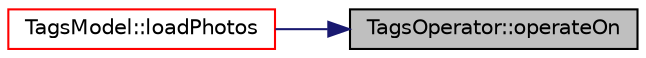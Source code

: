 digraph "TagsOperator::operateOn"
{
 // LATEX_PDF_SIZE
  edge [fontname="Helvetica",fontsize="10",labelfontname="Helvetica",labelfontsize="10"];
  node [fontname="Helvetica",fontsize="10",shape=record];
  rankdir="RL";
  Node1 [label="TagsOperator::operateOn",height=0.2,width=0.4,color="black", fillcolor="grey75", style="filled", fontcolor="black",tooltip=" "];
  Node1 -> Node2 [dir="back",color="midnightblue",fontsize="10",style="solid",fontname="Helvetica"];
  Node2 [label="TagsModel::loadPhotos",height=0.2,width=0.4,color="red", fillcolor="white", style="filled",URL="$class_tags_model.html#a005b3a8e153bcc5222505a189bcf95b5",tooltip=" "];
}
